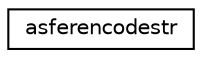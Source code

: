 digraph "Graphical Class Hierarchy"
{
 // LATEX_PDF_SIZE
  edge [fontname="Helvetica",fontsize="10",labelfontname="Helvetica",labelfontsize="10"];
  node [fontname="Helvetica",fontsize="10",shape=record];
  rankdir="LR";
  Node0 [label="asferencodestr",height=0.2,width=0.4,color="black", fillcolor="white", style="filled",URL="$classasferencodestr.html",tooltip=" "];
}
